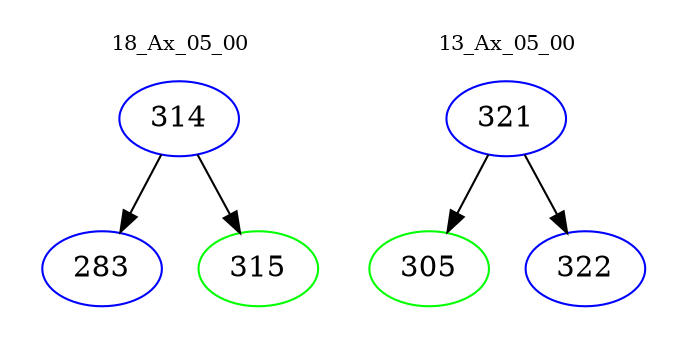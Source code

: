 digraph{
subgraph cluster_0 {
color = white
label = "18_Ax_05_00";
fontsize=10;
T0_314 [label="314", color="blue"]
T0_314 -> T0_283 [color="black"]
T0_283 [label="283", color="blue"]
T0_314 -> T0_315 [color="black"]
T0_315 [label="315", color="green"]
}
subgraph cluster_1 {
color = white
label = "13_Ax_05_00";
fontsize=10;
T1_321 [label="321", color="blue"]
T1_321 -> T1_305 [color="black"]
T1_305 [label="305", color="green"]
T1_321 -> T1_322 [color="black"]
T1_322 [label="322", color="blue"]
}
}
